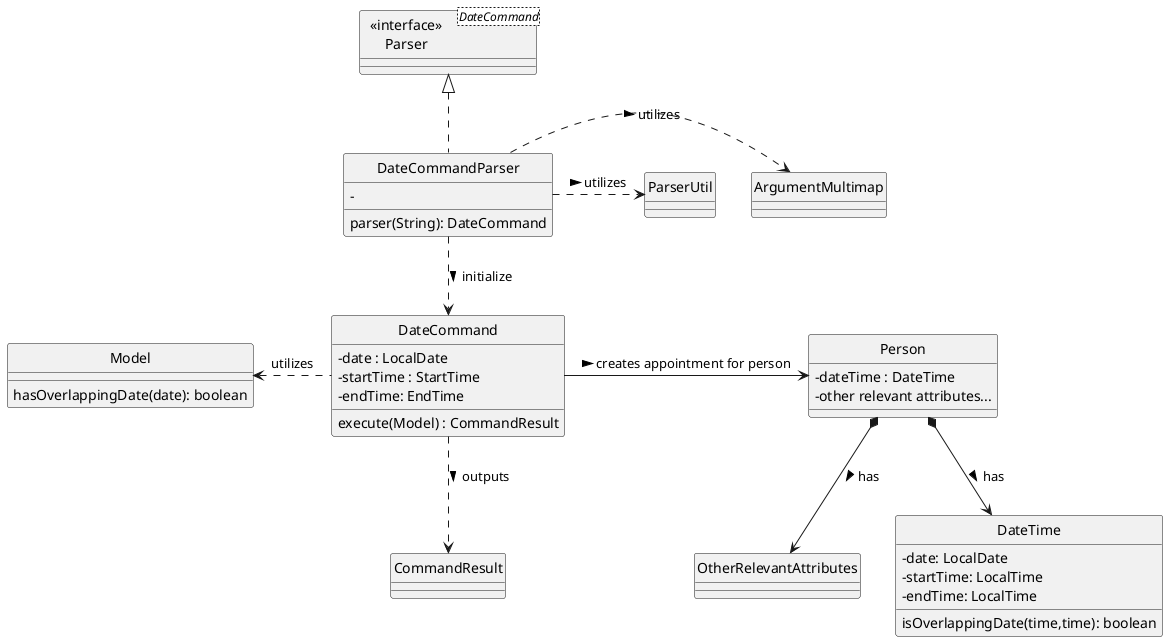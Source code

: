 @startuml
hide circle
skinparam classAttributeIconSize 0

Class "  <<interface>>  \nParser" as Parser<DateCommand>
Class DateCommandParser {
    -
    parser(String): DateCommand
}

Class DateCommand {
  -date : LocalDate
  -startTime : StartTime
  -endTime: EndTime
  execute(Model) : CommandResult
}

Class Model {
    hasOverlappingDate(date): boolean
}
Class CommandResult

Class ArgumentMultimap
Class ParserUtil

Class Person {
  -dateTime : DateTime
  -other relevant attributes...
}
Class OtherRelevantAttributes
Class DateTime {
    -date: LocalDate
    -startTime: LocalTime
    -endTime: LocalTime
    isOverlappingDate(time,time): boolean
}

DateCommandParser .up.|> Parser

DateCommandParser .down.> DateCommand: initialize >
DateCommandParser .right.> ArgumentMultimap: utilizes >
DateCommandParser .right.> ParserUtil: utilizes >

DateCommand .down.> CommandResult: outputs >
DateCommand .left.>Model: utilizes

DateCommand -right-> Person: creates appointment for person >
Person *-down-> DateTime: has >
Person *-down-> OtherRelevantAttributes: has >


@enduml
